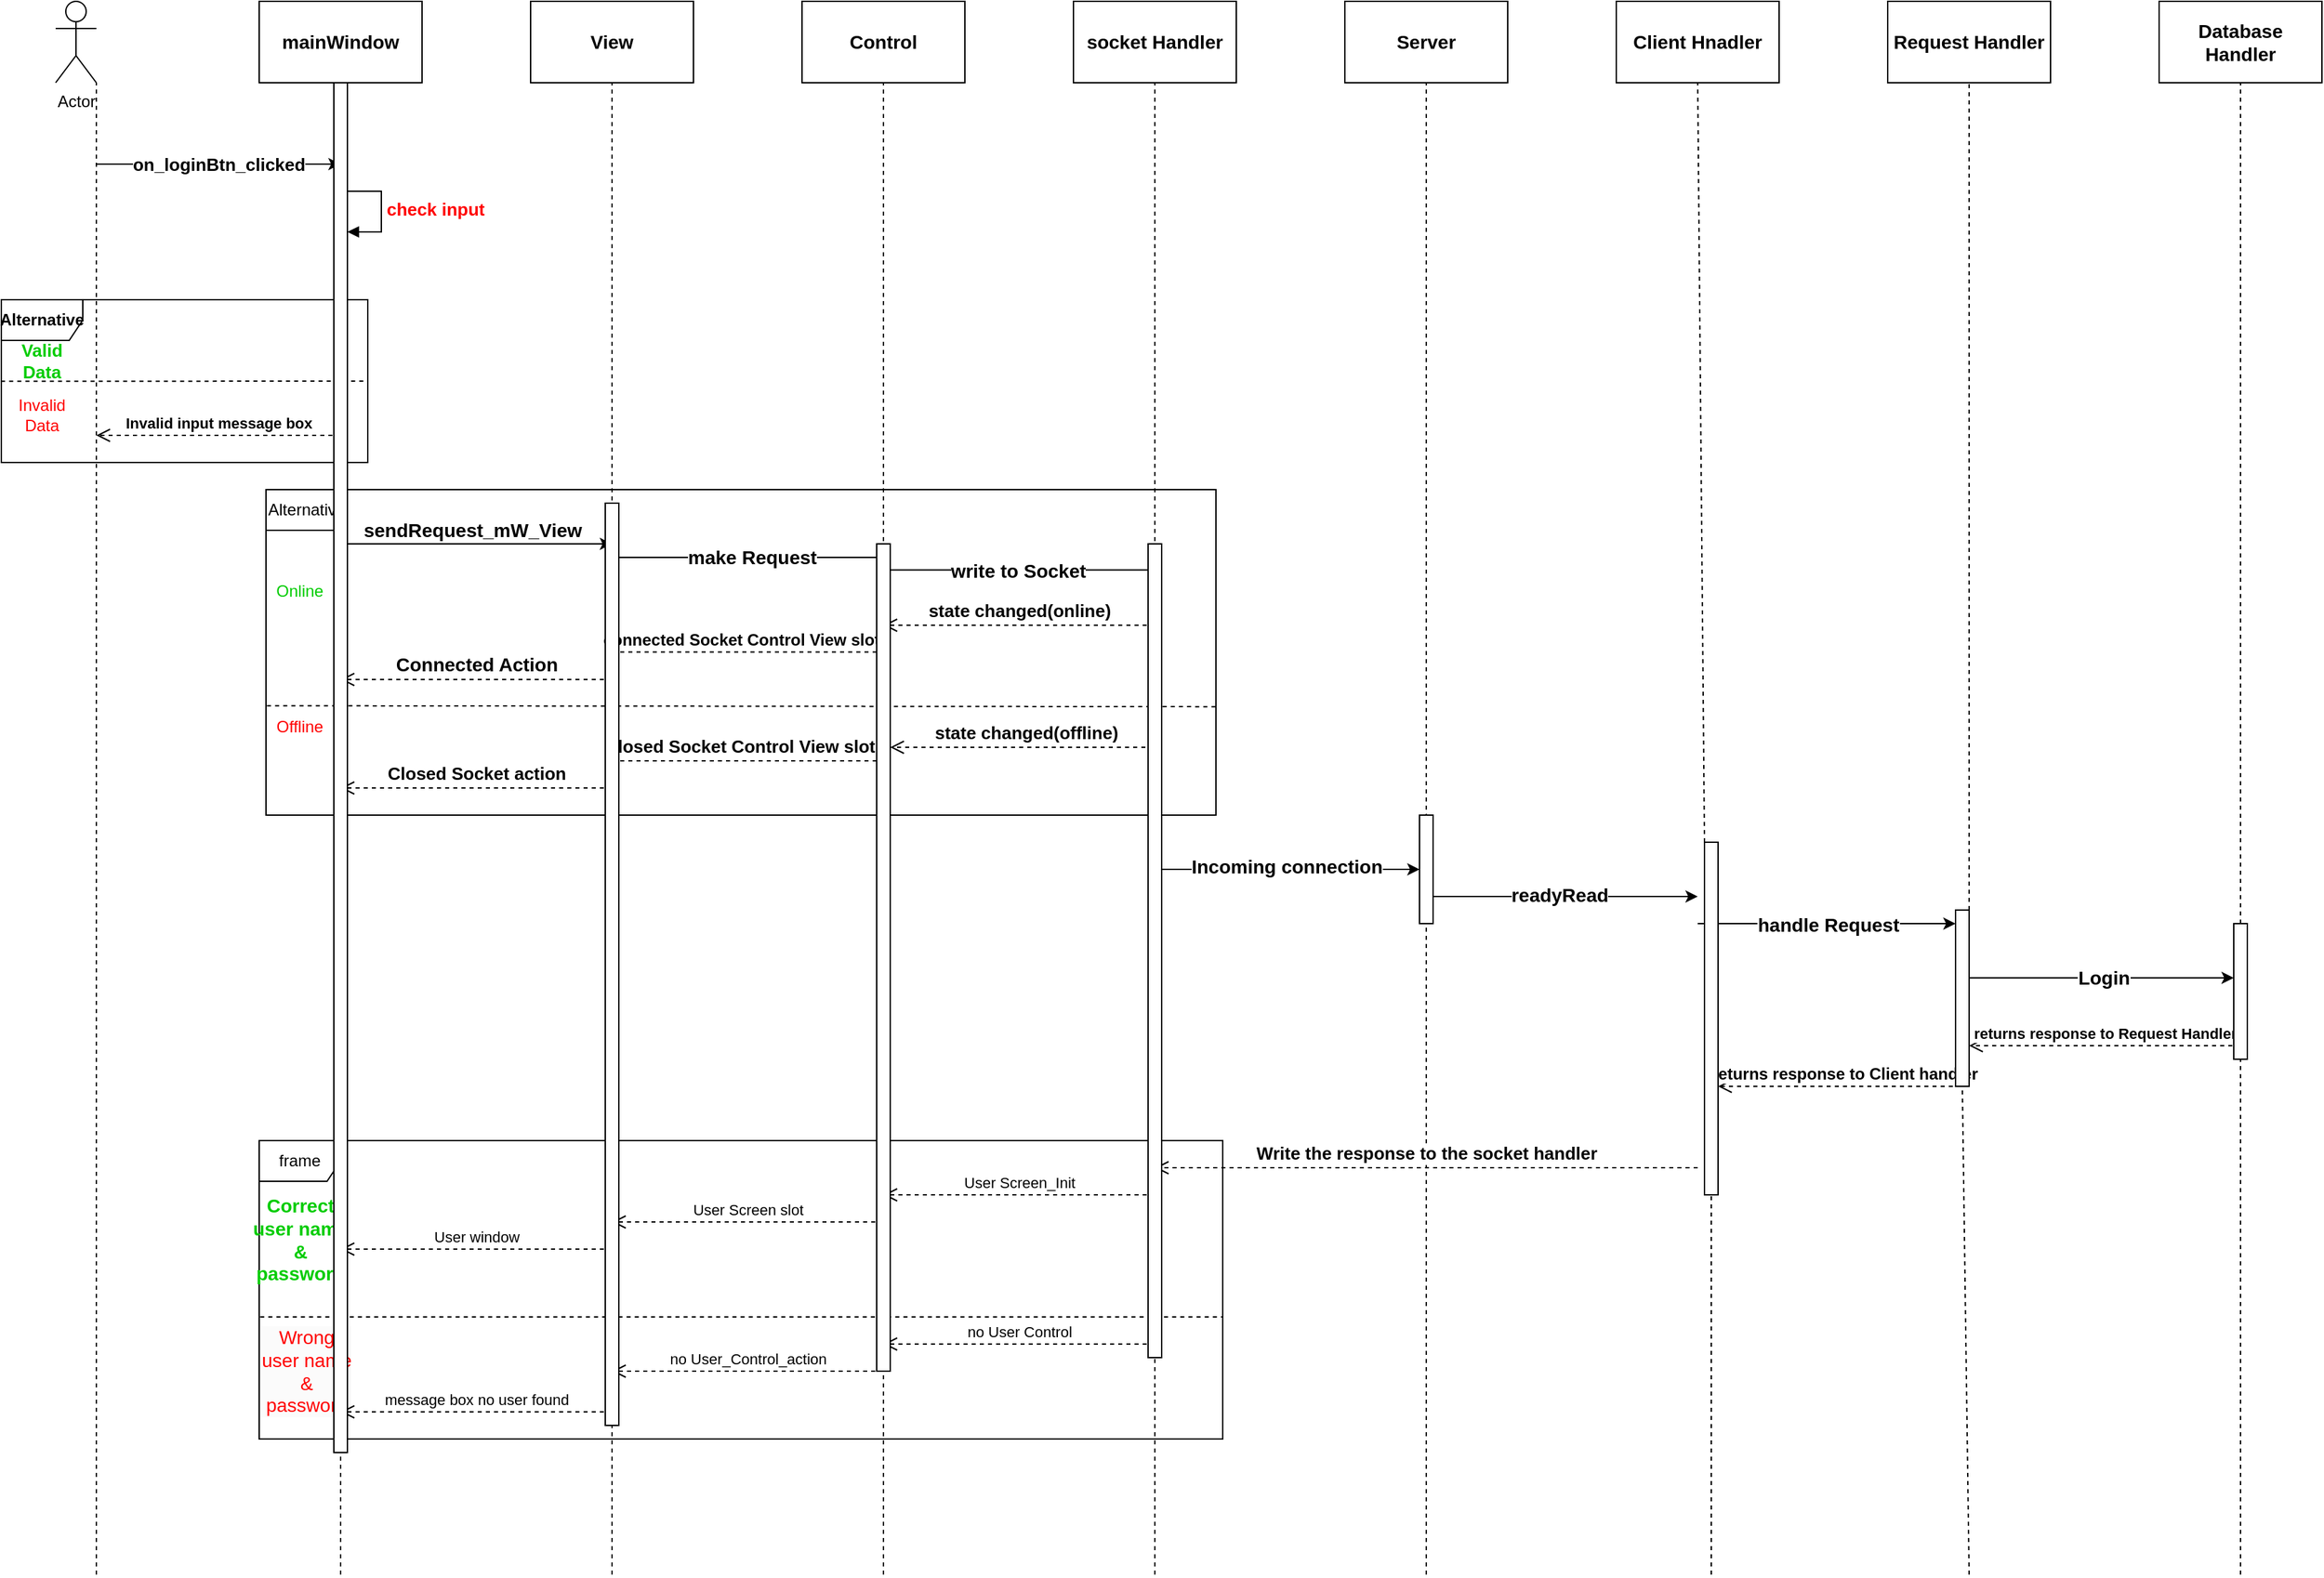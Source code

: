 <mxfile version="24.3.1" type="device">
  <diagram name="Page-1" id="2YBvvXClWsGukQMizWep">
    <mxGraphModel dx="1364" dy="799" grid="1" gridSize="10" guides="1" tooltips="1" connect="1" arrows="1" fold="1" page="1" pageScale="1" pageWidth="850" pageHeight="1100" math="0" shadow="0">
      <root>
        <mxCell id="0" />
        <mxCell id="1" parent="0" />
        <mxCell id="Qxd5GKGvkfQN9am01lqt-1" value="Actor" style="shape=umlActor;verticalLabelPosition=bottom;verticalAlign=top;html=1;outlineConnect=0;" parent="1" vertex="1">
          <mxGeometry x="90" y="40" width="30" height="60" as="geometry" />
        </mxCell>
        <mxCell id="Qxd5GKGvkfQN9am01lqt-2" value="&lt;b&gt;&lt;font style=&quot;font-size: 14px;&quot;&gt;mainWindow&lt;/font&gt;&lt;/b&gt;" style="rounded=0;whiteSpace=wrap;html=1;" parent="1" vertex="1">
          <mxGeometry x="240" y="40" width="120" height="60" as="geometry" />
        </mxCell>
        <mxCell id="Qxd5GKGvkfQN9am01lqt-3" value="&lt;b&gt;&lt;font style=&quot;font-size: 14px;&quot;&gt;View&lt;/font&gt;&lt;/b&gt;" style="rounded=0;whiteSpace=wrap;html=1;" parent="1" vertex="1">
          <mxGeometry x="440" y="40" width="120" height="60" as="geometry" />
        </mxCell>
        <mxCell id="Qxd5GKGvkfQN9am01lqt-4" value="&lt;font style=&quot;font-size: 14px;&quot;&gt;&lt;b&gt;Control&lt;/b&gt;&lt;/font&gt;" style="rounded=0;whiteSpace=wrap;html=1;" parent="1" vertex="1">
          <mxGeometry x="640" y="40" width="120" height="60" as="geometry" />
        </mxCell>
        <mxCell id="Qxd5GKGvkfQN9am01lqt-6" value="" style="endArrow=none;dashed=1;html=1;rounded=0;entryX=0.5;entryY=1;entryDx=0;entryDy=0;" parent="1" target="Qxd5GKGvkfQN9am01lqt-2" edge="1" source="TRFPOVRPUdY9dY21Y0_1-2">
          <mxGeometry width="50" height="50" relative="1" as="geometry">
            <mxPoint x="300" y="1200" as="sourcePoint" />
            <mxPoint x="300" y="120" as="targetPoint" />
          </mxGeometry>
        </mxCell>
        <mxCell id="Qxd5GKGvkfQN9am01lqt-7" value="&lt;font size=&quot;1&quot; style=&quot;&quot;&gt;&lt;b style=&quot;font-size: 14px;&quot;&gt;socket Handler&lt;/b&gt;&lt;/font&gt;" style="rounded=0;whiteSpace=wrap;html=1;" parent="1" vertex="1">
          <mxGeometry x="840" y="40" width="120" height="60" as="geometry" />
        </mxCell>
        <mxCell id="Qxd5GKGvkfQN9am01lqt-9" value="" style="endArrow=none;dashed=1;html=1;rounded=0;" parent="1" edge="1">
          <mxGeometry width="50" height="50" relative="1" as="geometry">
            <mxPoint x="120" y="1200" as="sourcePoint" />
            <mxPoint x="120" y="100" as="targetPoint" />
          </mxGeometry>
        </mxCell>
        <mxCell id="Qxd5GKGvkfQN9am01lqt-10" value="" style="endArrow=classic;html=1;rounded=0;" parent="1" edge="1">
          <mxGeometry width="50" height="50" relative="1" as="geometry">
            <mxPoint x="120" y="160" as="sourcePoint" />
            <mxPoint x="300" y="160" as="targetPoint" />
          </mxGeometry>
        </mxCell>
        <mxCell id="Qxd5GKGvkfQN9am01lqt-11" value="&lt;b style=&quot;font-size: 13px;&quot;&gt;on_loginBtn_clicked&lt;/b&gt;" style="edgeLabel;html=1;align=center;verticalAlign=middle;resizable=0;points=[];" parent="Qxd5GKGvkfQN9am01lqt-10" vertex="1" connectable="0">
          <mxGeometry x="0.078" y="-2" relative="1" as="geometry">
            <mxPoint x="-7" y="-2" as="offset" />
          </mxGeometry>
        </mxCell>
        <mxCell id="Qxd5GKGvkfQN9am01lqt-12" value="" style="endArrow=none;dashed=1;html=1;rounded=0;entryX=0.5;entryY=1;entryDx=0;entryDy=0;" parent="1" target="Qxd5GKGvkfQN9am01lqt-3" edge="1">
          <mxGeometry width="50" height="50" relative="1" as="geometry">
            <mxPoint x="500" y="1200" as="sourcePoint" />
            <mxPoint x="500" y="140" as="targetPoint" />
          </mxGeometry>
        </mxCell>
        <mxCell id="Qxd5GKGvkfQN9am01lqt-13" value="" style="endArrow=classic;html=1;rounded=0;" parent="1" edge="1">
          <mxGeometry width="50" height="50" relative="1" as="geometry">
            <mxPoint x="300" y="440" as="sourcePoint" />
            <mxPoint x="500" y="440" as="targetPoint" />
          </mxGeometry>
        </mxCell>
        <mxCell id="Qxd5GKGvkfQN9am01lqt-14" value="&lt;div style=&quot;&quot;&gt;&lt;b&gt;&lt;font style=&quot;font-size: 14px;&quot;&gt;sendRequest_mW_View&lt;/font&gt;&lt;/b&gt;&lt;br&gt;&lt;/div&gt;" style="edgeLabel;html=1;align=center;verticalAlign=middle;resizable=0;points=[];" parent="Qxd5GKGvkfQN9am01lqt-13" vertex="1" connectable="0">
          <mxGeometry x="-0.138" y="-4" relative="1" as="geometry">
            <mxPoint x="11" y="-14" as="offset" />
          </mxGeometry>
        </mxCell>
        <mxCell id="Qxd5GKGvkfQN9am01lqt-17" value="" style="endArrow=none;dashed=1;html=1;rounded=0;entryX=0.5;entryY=1;entryDx=0;entryDy=0;" parent="1" target="Qxd5GKGvkfQN9am01lqt-4" edge="1">
          <mxGeometry width="50" height="50" relative="1" as="geometry">
            <mxPoint x="700" y="1200" as="sourcePoint" />
            <mxPoint x="700" y="150" as="targetPoint" />
          </mxGeometry>
        </mxCell>
        <mxCell id="Qxd5GKGvkfQN9am01lqt-18" value="" style="endArrow=none;dashed=1;html=1;rounded=0;entryX=0.5;entryY=1;entryDx=0;entryDy=0;" parent="1" target="Qxd5GKGvkfQN9am01lqt-7" edge="1">
          <mxGeometry width="50" height="50" relative="1" as="geometry">
            <mxPoint x="900" y="1200" as="sourcePoint" />
            <mxPoint x="910" y="140" as="targetPoint" />
          </mxGeometry>
        </mxCell>
        <mxCell id="Qxd5GKGvkfQN9am01lqt-19" value="" style="endArrow=classic;html=1;rounded=0;" parent="1" edge="1">
          <mxGeometry width="50" height="50" relative="1" as="geometry">
            <mxPoint x="505" y="450" as="sourcePoint" />
            <mxPoint x="705" y="450" as="targetPoint" />
          </mxGeometry>
        </mxCell>
        <mxCell id="Qxd5GKGvkfQN9am01lqt-21" value="&lt;b&gt;&lt;font style=&quot;font-size: 14px;&quot;&gt;make Request&lt;/font&gt;&lt;/b&gt;" style="edgeLabel;html=1;align=center;verticalAlign=middle;resizable=0;points=[];" parent="Qxd5GKGvkfQN9am01lqt-19" vertex="1" connectable="0">
          <mxGeometry x="-0.025" relative="1" as="geometry">
            <mxPoint as="offset" />
          </mxGeometry>
        </mxCell>
        <mxCell id="Qxd5GKGvkfQN9am01lqt-22" value="" style="endArrow=classic;html=1;rounded=0;" parent="1" edge="1">
          <mxGeometry width="50" height="50" relative="1" as="geometry">
            <mxPoint x="705" y="459.31" as="sourcePoint" />
            <mxPoint x="905" y="459.31" as="targetPoint" />
          </mxGeometry>
        </mxCell>
        <mxCell id="Qxd5GKGvkfQN9am01lqt-23" value="&lt;b&gt;&lt;font style=&quot;font-size: 14px;&quot;&gt;write to Socket&lt;/font&gt;&lt;/b&gt;" style="edgeLabel;html=1;align=center;verticalAlign=middle;resizable=0;points=[];" parent="Qxd5GKGvkfQN9am01lqt-22" vertex="1" connectable="0">
          <mxGeometry x="-0.062" y="4" relative="1" as="geometry">
            <mxPoint y="4" as="offset" />
          </mxGeometry>
        </mxCell>
        <mxCell id="Qxd5GKGvkfQN9am01lqt-25" value="&lt;font style=&quot;font-size: 14px;&quot;&gt;&lt;b&gt;Server&lt;/b&gt;&lt;/font&gt;" style="rounded=0;whiteSpace=wrap;html=1;" parent="1" vertex="1">
          <mxGeometry x="1040" y="40" width="120" height="60" as="geometry" />
        </mxCell>
        <mxCell id="Qxd5GKGvkfQN9am01lqt-26" value="&lt;b&gt;&lt;font style=&quot;font-size: 14px;&quot;&gt;Client Hnadler&lt;/font&gt;&lt;/b&gt;" style="rounded=0;whiteSpace=wrap;html=1;" parent="1" vertex="1">
          <mxGeometry x="1240" y="40" width="120" height="60" as="geometry" />
        </mxCell>
        <mxCell id="Qxd5GKGvkfQN9am01lqt-27" value="" style="endArrow=none;dashed=1;html=1;rounded=0;entryX=0.5;entryY=1;entryDx=0;entryDy=0;" parent="1" target="Qxd5GKGvkfQN9am01lqt-25" edge="1">
          <mxGeometry width="50" height="50" relative="1" as="geometry">
            <mxPoint x="1100" y="1200" as="sourcePoint" />
            <mxPoint x="1100" y="120" as="targetPoint" />
          </mxGeometry>
        </mxCell>
        <mxCell id="Qxd5GKGvkfQN9am01lqt-28" value="" style="endArrow=classic;html=1;rounded=0;" parent="1" edge="1" target="TRFPOVRPUdY9dY21Y0_1-7">
          <mxGeometry width="50" height="50" relative="1" as="geometry">
            <mxPoint x="900" y="680" as="sourcePoint" />
            <mxPoint x="1100" y="680" as="targetPoint" />
          </mxGeometry>
        </mxCell>
        <mxCell id="Qxd5GKGvkfQN9am01lqt-29" value="&lt;font style=&quot;font-size: 14px;&quot;&gt;&lt;b&gt;Incoming connection&lt;/b&gt;&lt;/font&gt;" style="edgeLabel;html=1;align=center;verticalAlign=middle;resizable=0;points=[];" parent="Qxd5GKGvkfQN9am01lqt-28" vertex="1" connectable="0">
          <mxGeometry x="-0.01" y="2" relative="1" as="geometry">
            <mxPoint as="offset" />
          </mxGeometry>
        </mxCell>
        <mxCell id="Qxd5GKGvkfQN9am01lqt-32" value="" style="endArrow=none;dashed=1;html=1;rounded=0;entryX=0.5;entryY=1;entryDx=0;entryDy=0;" parent="1" target="Qxd5GKGvkfQN9am01lqt-26" edge="1" source="TRFPOVRPUdY9dY21Y0_1-9">
          <mxGeometry width="50" height="50" relative="1" as="geometry">
            <mxPoint x="1300" y="1200" as="sourcePoint" />
            <mxPoint x="1310" y="120" as="targetPoint" />
          </mxGeometry>
        </mxCell>
        <mxCell id="Qxd5GKGvkfQN9am01lqt-33" value="" style="endArrow=classic;html=1;rounded=0;" parent="1" edge="1">
          <mxGeometry width="50" height="50" relative="1" as="geometry">
            <mxPoint x="1100" y="700" as="sourcePoint" />
            <mxPoint x="1300" y="700" as="targetPoint" />
          </mxGeometry>
        </mxCell>
        <mxCell id="Qxd5GKGvkfQN9am01lqt-36" value="&lt;b&gt;&lt;font style=&quot;font-size: 14px;&quot;&gt;readyRead&lt;/font&gt;&lt;/b&gt;" style="edgeLabel;html=1;align=center;verticalAlign=middle;resizable=0;points=[];" parent="Qxd5GKGvkfQN9am01lqt-33" vertex="1" connectable="0">
          <mxGeometry x="-0.02" y="1" relative="1" as="geometry">
            <mxPoint as="offset" />
          </mxGeometry>
        </mxCell>
        <mxCell id="Qxd5GKGvkfQN9am01lqt-37" value="&lt;b&gt;&lt;font style=&quot;font-size: 14px;&quot;&gt;Request Handler&lt;/font&gt;&lt;/b&gt;" style="rounded=0;whiteSpace=wrap;html=1;" parent="1" vertex="1">
          <mxGeometry x="1440" y="40" width="120" height="60" as="geometry" />
        </mxCell>
        <mxCell id="Qxd5GKGvkfQN9am01lqt-38" value="" style="endArrow=none;dashed=1;html=1;rounded=0;entryX=0.5;entryY=1;entryDx=0;entryDy=0;" parent="1" target="Qxd5GKGvkfQN9am01lqt-37" edge="1" source="TRFPOVRPUdY9dY21Y0_1-11">
          <mxGeometry width="50" height="50" relative="1" as="geometry">
            <mxPoint x="1500" y="1200" as="sourcePoint" />
            <mxPoint x="1510" y="120" as="targetPoint" />
          </mxGeometry>
        </mxCell>
        <mxCell id="Qxd5GKGvkfQN9am01lqt-39" value="" style="endArrow=classic;html=1;rounded=0;" parent="1" edge="1" target="TRFPOVRPUdY9dY21Y0_1-11">
          <mxGeometry width="50" height="50" relative="1" as="geometry">
            <mxPoint x="1300" y="720" as="sourcePoint" />
            <mxPoint x="1500" y="720" as="targetPoint" />
          </mxGeometry>
        </mxCell>
        <mxCell id="Qxd5GKGvkfQN9am01lqt-40" value="&lt;b&gt;&lt;font style=&quot;font-size: 14px;&quot;&gt;handle Request&lt;/font&gt;&lt;/b&gt;" style="edgeLabel;html=1;align=center;verticalAlign=middle;resizable=0;points=[];" parent="Qxd5GKGvkfQN9am01lqt-39" vertex="1" connectable="0">
          <mxGeometry x="0.01" y="-1" relative="1" as="geometry">
            <mxPoint as="offset" />
          </mxGeometry>
        </mxCell>
        <mxCell id="Qxd5GKGvkfQN9am01lqt-41" value="&lt;b&gt;&lt;font style=&quot;font-size: 14px;&quot;&gt;Database Handler&lt;/font&gt;&lt;/b&gt;" style="rounded=0;whiteSpace=wrap;html=1;" parent="1" vertex="1">
          <mxGeometry x="1640" y="40" width="120" height="60" as="geometry" />
        </mxCell>
        <mxCell id="Qxd5GKGvkfQN9am01lqt-43" value="" style="endArrow=none;dashed=1;html=1;rounded=0;entryX=0.5;entryY=1;entryDx=0;entryDy=0;" parent="1" target="Qxd5GKGvkfQN9am01lqt-41" edge="1">
          <mxGeometry width="50" height="50" relative="1" as="geometry">
            <mxPoint x="1700" y="1200" as="sourcePoint" />
            <mxPoint x="1690" y="150" as="targetPoint" />
          </mxGeometry>
        </mxCell>
        <mxCell id="Qxd5GKGvkfQN9am01lqt-44" value="" style="endArrow=classic;html=1;rounded=0;" parent="1" edge="1" target="TRFPOVRPUdY9dY21Y0_1-15">
          <mxGeometry width="50" height="50" relative="1" as="geometry">
            <mxPoint x="1500" y="760" as="sourcePoint" />
            <mxPoint x="1700" y="760" as="targetPoint" />
          </mxGeometry>
        </mxCell>
        <mxCell id="Qxd5GKGvkfQN9am01lqt-46" value="&lt;b&gt;&lt;font style=&quot;font-size: 14px;&quot;&gt;Login&lt;/font&gt;&lt;/b&gt;" style="edgeLabel;html=1;align=center;verticalAlign=middle;resizable=0;points=[];" parent="Qxd5GKGvkfQN9am01lqt-44" vertex="1" connectable="0">
          <mxGeometry x="0.01" relative="1" as="geometry">
            <mxPoint as="offset" />
          </mxGeometry>
        </mxCell>
        <mxCell id="Qxd5GKGvkfQN9am01lqt-55" value="&lt;b&gt;&lt;font style=&quot;font-size: 12px;&quot;&gt;Alternative&lt;/font&gt;&lt;/b&gt;" style="shape=umlFrame;whiteSpace=wrap;html=1;pointerEvents=0;" parent="1" vertex="1">
          <mxGeometry x="50" y="260" width="270" height="120" as="geometry" />
        </mxCell>
        <mxCell id="Qxd5GKGvkfQN9am01lqt-56" value="" style="endArrow=none;dashed=1;html=1;rounded=0;entryX=1.001;entryY=0.449;entryDx=0;entryDy=0;entryPerimeter=0;exitX=0;exitY=0.45;exitDx=0;exitDy=0;exitPerimeter=0;" parent="1" edge="1">
          <mxGeometry width="50" height="50" relative="1" as="geometry">
            <mxPoint x="49.73" y="320.15" as="sourcePoint" />
            <mxPoint x="320" y="320" as="targetPoint" />
          </mxGeometry>
        </mxCell>
        <mxCell id="Qxd5GKGvkfQN9am01lqt-57" value="&lt;font color=&quot;#00cc00&quot;&gt;&lt;span style=&quot;font-size: 13px;&quot;&gt;&lt;b&gt;Valid&lt;/b&gt;&lt;/span&gt;&lt;/font&gt;&lt;div&gt;&lt;font color=&quot;#00cc00&quot;&gt;&lt;span style=&quot;font-size: 13px;&quot;&gt;&lt;b&gt;Data&lt;/b&gt;&lt;/span&gt;&lt;/font&gt;&lt;/div&gt;" style="text;html=1;align=center;verticalAlign=middle;whiteSpace=wrap;rounded=0;" parent="1" vertex="1">
          <mxGeometry x="50" y="290" width="60" height="30" as="geometry" />
        </mxCell>
        <mxCell id="Qxd5GKGvkfQN9am01lqt-58" value="&lt;font color=&quot;#ff0000&quot;&gt;Invalid&lt;/font&gt;&lt;div&gt;&lt;font color=&quot;#ff0000&quot;&gt;Data&lt;/font&gt;&lt;/div&gt;" style="text;html=1;align=center;verticalAlign=middle;whiteSpace=wrap;rounded=0;" parent="1" vertex="1">
          <mxGeometry x="50" y="330" width="60" height="30" as="geometry" />
        </mxCell>
        <mxCell id="Qxd5GKGvkfQN9am01lqt-59" value="" style="html=1;points=[[0,0,0,0,5],[0,1,0,0,-5],[1,0,0,0,5],[1,1,0,0,-5]];perimeter=orthogonalPerimeter;outlineConnect=0;targetShapes=umlLifeline;portConstraint=eastwest;newEdgeStyle={&quot;curved&quot;:0,&quot;rounded&quot;:0};" parent="1" vertex="1">
          <mxGeometry x="295" y="210" width="10" height="40" as="geometry" />
        </mxCell>
        <mxCell id="Qxd5GKGvkfQN9am01lqt-60" value="&lt;b&gt;&lt;font color=&quot;#ff0000&quot; style=&quot;font-size: 13px;&quot;&gt;check input&lt;/font&gt;&lt;/b&gt;" style="html=1;align=left;spacingLeft=2;endArrow=block;rounded=0;edgeStyle=orthogonalEdgeStyle;curved=0;rounded=0;" parent="1" target="Qxd5GKGvkfQN9am01lqt-59" edge="1">
          <mxGeometry relative="1" as="geometry">
            <mxPoint x="300" y="180" as="sourcePoint" />
            <Array as="points">
              <mxPoint x="330" y="210" />
            </Array>
          </mxGeometry>
        </mxCell>
        <mxCell id="Qxd5GKGvkfQN9am01lqt-61" value="Alternative" style="shape=umlFrame;whiteSpace=wrap;html=1;pointerEvents=0;" parent="1" vertex="1">
          <mxGeometry x="245" y="400" width="700" height="240" as="geometry" />
        </mxCell>
        <mxCell id="Qxd5GKGvkfQN9am01lqt-62" value="" style="endArrow=none;dashed=1;html=1;rounded=0;entryX=1;entryY=0.667;entryDx=0;entryDy=0;entryPerimeter=0;exitX=0.001;exitY=0.664;exitDx=0;exitDy=0;exitPerimeter=0;" parent="1" source="Qxd5GKGvkfQN9am01lqt-61" target="Qxd5GKGvkfQN9am01lqt-61" edge="1">
          <mxGeometry width="50" height="50" relative="1" as="geometry">
            <mxPoint x="550" y="740" as="sourcePoint" />
            <mxPoint x="600" y="690" as="targetPoint" />
            <Array as="points" />
          </mxGeometry>
        </mxCell>
        <mxCell id="Qxd5GKGvkfQN9am01lqt-63" value="&lt;font color=&quot;#00cc00&quot;&gt;Online&lt;/font&gt;" style="text;html=1;align=center;verticalAlign=middle;whiteSpace=wrap;rounded=0;" parent="1" vertex="1">
          <mxGeometry x="240" y="460" width="60" height="30" as="geometry" />
        </mxCell>
        <mxCell id="Qxd5GKGvkfQN9am01lqt-64" value="&lt;font color=&quot;#ff0000&quot;&gt;Offline&lt;/font&gt;" style="text;html=1;align=center;verticalAlign=middle;whiteSpace=wrap;rounded=0;" parent="1" vertex="1">
          <mxGeometry x="240" y="560" width="60" height="30" as="geometry" />
        </mxCell>
        <mxCell id="Qxd5GKGvkfQN9am01lqt-65" value="&lt;b&gt;&lt;font style=&quot;font-size: 13px;&quot;&gt;state changed(offline)&lt;/font&gt;&lt;/b&gt;" style="html=1;verticalAlign=bottom;endArrow=open;dashed=1;endSize=8;curved=0;rounded=0;" parent="1" edge="1">
          <mxGeometry relative="1" as="geometry">
            <mxPoint x="905" y="590" as="sourcePoint" />
            <mxPoint x="705" y="590" as="targetPoint" />
          </mxGeometry>
        </mxCell>
        <mxCell id="Qxd5GKGvkfQN9am01lqt-68" value="&lt;b style=&quot;font-size: 13px;&quot;&gt;closed Socket Control View slot&lt;/b&gt;" style="html=1;verticalAlign=bottom;endArrow=open;dashed=1;endSize=8;curved=0;rounded=0;" parent="1" edge="1">
          <mxGeometry relative="1" as="geometry">
            <mxPoint x="695" y="600" as="sourcePoint" />
            <mxPoint x="495" y="600" as="targetPoint" />
          </mxGeometry>
        </mxCell>
        <mxCell id="Qxd5GKGvkfQN9am01lqt-69" value="&lt;b&gt;&lt;font style=&quot;font-size: 13px;&quot;&gt;Closed Socket action&lt;/font&gt;&lt;/b&gt;" style="html=1;verticalAlign=bottom;endArrow=open;dashed=1;endSize=8;curved=0;rounded=0;" parent="1" edge="1">
          <mxGeometry relative="1" as="geometry">
            <mxPoint x="500" y="620" as="sourcePoint" />
            <mxPoint x="300" y="620" as="targetPoint" />
          </mxGeometry>
        </mxCell>
        <mxCell id="Qxd5GKGvkfQN9am01lqt-72" value="&lt;b&gt;&lt;font style=&quot;font-size: 13px;&quot;&gt;state changed(online)&lt;/font&gt;&lt;/b&gt;" style="html=1;verticalAlign=bottom;endArrow=open;dashed=1;endSize=8;curved=0;rounded=0;" parent="1" edge="1">
          <mxGeometry relative="1" as="geometry">
            <mxPoint x="900" y="500" as="sourcePoint" />
            <mxPoint x="700" y="500" as="targetPoint" />
          </mxGeometry>
        </mxCell>
        <mxCell id="Qxd5GKGvkfQN9am01lqt-73" value="&lt;b&gt;&lt;font style=&quot;font-size: 12px;&quot;&gt;connected Socket Control View slot&lt;/font&gt;&lt;/b&gt;" style="html=1;verticalAlign=bottom;endArrow=open;dashed=1;endSize=8;curved=0;rounded=0;" parent="1" edge="1">
          <mxGeometry relative="1" as="geometry">
            <mxPoint x="695" y="519.8" as="sourcePoint" />
            <mxPoint x="495" y="519.8" as="targetPoint" />
          </mxGeometry>
        </mxCell>
        <mxCell id="Qxd5GKGvkfQN9am01lqt-74" value="&lt;b&gt;&lt;font style=&quot;font-size: 14px;&quot;&gt;Connected Action&lt;/font&gt;&lt;/b&gt;" style="html=1;verticalAlign=bottom;endArrow=open;dashed=1;endSize=8;curved=0;rounded=0;" parent="1" edge="1">
          <mxGeometry relative="1" as="geometry">
            <mxPoint x="500" y="540" as="sourcePoint" />
            <mxPoint x="300" y="540" as="targetPoint" />
          </mxGeometry>
        </mxCell>
        <mxCell id="Qxd5GKGvkfQN9am01lqt-77" value="&lt;b&gt;Invalid input message box&lt;/b&gt;" style="html=1;verticalAlign=bottom;endArrow=open;dashed=1;endSize=8;curved=0;rounded=0;" parent="1" edge="1">
          <mxGeometry relative="1" as="geometry">
            <mxPoint x="300" y="360" as="sourcePoint" />
            <mxPoint x="120" y="360" as="targetPoint" />
          </mxGeometry>
        </mxCell>
        <mxCell id="Qxd5GKGvkfQN9am01lqt-80" value="frame" style="shape=umlFrame;whiteSpace=wrap;html=1;pointerEvents=0;" parent="1" vertex="1">
          <mxGeometry x="240" y="880" width="710" height="220" as="geometry" />
        </mxCell>
        <mxCell id="Qxd5GKGvkfQN9am01lqt-81" value="" style="endArrow=none;dashed=1;html=1;rounded=0;entryX=1;entryY=0.547;entryDx=0;entryDy=0;entryPerimeter=0;exitX=0.001;exitY=0.547;exitDx=0;exitDy=0;exitPerimeter=0;" parent="1" edge="1">
          <mxGeometry width="50" height="50" relative="1" as="geometry">
            <mxPoint x="240.71" y="1010.0" as="sourcePoint" />
            <mxPoint x="950" y="1010.0" as="targetPoint" />
          </mxGeometry>
        </mxCell>
        <mxCell id="Qxd5GKGvkfQN9am01lqt-82" value="&lt;font style=&quot;font-size: 14px;&quot; color=&quot;#00cc00&quot;&gt;Correct&lt;/font&gt;&lt;div style=&quot;font-size: 14px;&quot;&gt;&lt;font style=&quot;font-size: 14px;&quot; color=&quot;#00cc00&quot;&gt;user name&lt;/font&gt;&lt;/div&gt;&lt;div style=&quot;font-size: 14px;&quot;&gt;&lt;font style=&quot;font-size: 14px;&quot; color=&quot;#00cc00&quot;&gt;&amp;amp;&lt;/font&gt;&lt;/div&gt;&lt;div style=&quot;font-size: 14px;&quot;&gt;&lt;font style=&quot;font-size: 14px;&quot; color=&quot;#00cc00&quot;&gt;password&lt;/font&gt;&lt;/div&gt;" style="text;align=center;fontStyle=1;verticalAlign=middle;spacingLeft=3;spacingRight=3;strokeColor=none;rotatable=0;points=[[0,0.5],[1,0.5]];portConstraint=eastwest;html=1;" parent="1" vertex="1">
          <mxGeometry x="230" y="940" width="80" height="26" as="geometry" />
        </mxCell>
        <mxCell id="Qxd5GKGvkfQN9am01lqt-83" value="&lt;div style=&quot;forced-color-adjust: none; font-family: Helvetica; font-style: normal; font-variant-ligatures: normal; font-variant-caps: normal; letter-spacing: normal; orphans: 2; text-align: center; text-indent: 0px; text-transform: none; widows: 2; word-spacing: 0px; -webkit-text-stroke-width: 0px; white-space: nowrap; background-color: rgb(251, 251, 251); text-decoration-thickness: initial; text-decoration-style: initial; text-decoration-color: initial; font-size: 14px;&quot;&gt;&lt;font style=&quot;font-size: 14px;&quot; color=&quot;#ff0000&quot;&gt;Wrong&lt;/font&gt;&lt;/div&gt;&lt;div style=&quot;forced-color-adjust: none; font-family: Helvetica; font-style: normal; font-variant-ligatures: normal; font-variant-caps: normal; letter-spacing: normal; orphans: 2; text-align: center; text-indent: 0px; text-transform: none; widows: 2; word-spacing: 0px; -webkit-text-stroke-width: 0px; white-space: nowrap; background-color: rgb(251, 251, 251); text-decoration-thickness: initial; text-decoration-style: initial; text-decoration-color: initial; font-size: 14px;&quot;&gt;&lt;font style=&quot;font-size: 14px;&quot; color=&quot;#ff0000&quot;&gt;user name&lt;/font&gt;&lt;/div&gt;&lt;div style=&quot;forced-color-adjust: none; font-family: Helvetica; font-style: normal; font-variant-ligatures: normal; font-variant-caps: normal; letter-spacing: normal; orphans: 2; text-align: center; text-indent: 0px; text-transform: none; widows: 2; word-spacing: 0px; -webkit-text-stroke-width: 0px; white-space: nowrap; background-color: rgb(251, 251, 251); text-decoration-thickness: initial; text-decoration-style: initial; text-decoration-color: initial; font-size: 14px;&quot;&gt;&lt;font style=&quot;font-size: 14px;&quot; color=&quot;#ff0000&quot;&gt;&amp;amp;&lt;/font&gt;&lt;/div&gt;&lt;div style=&quot;forced-color-adjust: none; font-family: Helvetica; font-style: normal; font-variant-ligatures: normal; font-variant-caps: normal; letter-spacing: normal; orphans: 2; text-align: center; text-indent: 0px; text-transform: none; widows: 2; word-spacing: 0px; -webkit-text-stroke-width: 0px; white-space: nowrap; background-color: rgb(251, 251, 251); text-decoration-thickness: initial; text-decoration-style: initial; text-decoration-color: initial; font-size: 14px;&quot;&gt;&lt;font style=&quot;font-size: 14px;&quot; color=&quot;#ff0000&quot;&gt;password&lt;/font&gt;&lt;/div&gt;" style="text;whiteSpace=wrap;html=1;" parent="1" vertex="1">
          <mxGeometry x="240" y="1010" width="90" height="80" as="geometry" />
        </mxCell>
        <mxCell id="Qxd5GKGvkfQN9am01lqt-85" value="&lt;b&gt;&lt;font style=&quot;font-size: 11px;&quot;&gt;returns response to Request Handler&lt;/font&gt;&lt;/b&gt;" style="html=1;verticalAlign=bottom;endArrow=open;dashed=1;endSize=8;curved=0;rounded=0;" parent="1" edge="1">
          <mxGeometry relative="1" as="geometry">
            <mxPoint x="1700" y="810" as="sourcePoint" />
            <mxPoint x="1500" y="810" as="targetPoint" />
          </mxGeometry>
        </mxCell>
        <mxCell id="Qxd5GKGvkfQN9am01lqt-86" value="&lt;b&gt;&lt;font style=&quot;font-size: 12px;&quot;&gt;returns response to Client handler&lt;/font&gt;&lt;/b&gt;" style="html=1;verticalAlign=bottom;endArrow=open;dashed=1;endSize=8;curved=0;rounded=0;" parent="1" edge="1" target="TRFPOVRPUdY9dY21Y0_1-9">
          <mxGeometry relative="1" as="geometry">
            <mxPoint x="1500" y="840" as="sourcePoint" />
            <mxPoint x="1300" y="840" as="targetPoint" />
          </mxGeometry>
        </mxCell>
        <mxCell id="Qxd5GKGvkfQN9am01lqt-88" value="&lt;b&gt;&lt;font style=&quot;font-size: 13px;&quot;&gt;Write the response to the socket handler&lt;/font&gt;&lt;/b&gt;" style="html=1;verticalAlign=bottom;endArrow=open;dashed=1;endSize=8;curved=0;rounded=0;" parent="1" edge="1">
          <mxGeometry relative="1" as="geometry">
            <mxPoint x="1300" y="900" as="sourcePoint" />
            <mxPoint x="900" y="900" as="targetPoint" />
          </mxGeometry>
        </mxCell>
        <mxCell id="Qxd5GKGvkfQN9am01lqt-89" value="User Screen_Init" style="html=1;verticalAlign=bottom;endArrow=open;dashed=1;endSize=8;curved=0;rounded=0;" parent="1" edge="1">
          <mxGeometry relative="1" as="geometry">
            <mxPoint x="900" y="920" as="sourcePoint" />
            <mxPoint x="700" y="920" as="targetPoint" />
          </mxGeometry>
        </mxCell>
        <mxCell id="Qxd5GKGvkfQN9am01lqt-90" value="User Screen slot" style="html=1;verticalAlign=bottom;endArrow=open;dashed=1;endSize=8;curved=0;rounded=0;" parent="1" edge="1">
          <mxGeometry relative="1" as="geometry">
            <mxPoint x="700" y="940" as="sourcePoint" />
            <mxPoint x="500" y="940" as="targetPoint" />
          </mxGeometry>
        </mxCell>
        <mxCell id="Qxd5GKGvkfQN9am01lqt-91" value="User window" style="html=1;verticalAlign=bottom;endArrow=open;dashed=1;endSize=8;curved=0;rounded=0;" parent="1" edge="1">
          <mxGeometry relative="1" as="geometry">
            <mxPoint x="500" y="960" as="sourcePoint" />
            <mxPoint x="300" y="960" as="targetPoint" />
          </mxGeometry>
        </mxCell>
        <mxCell id="Qxd5GKGvkfQN9am01lqt-92" value="no User Control" style="html=1;verticalAlign=bottom;endArrow=open;dashed=1;endSize=8;curved=0;rounded=0;" parent="1" edge="1">
          <mxGeometry relative="1" as="geometry">
            <mxPoint x="900" y="1030" as="sourcePoint" />
            <mxPoint x="700" y="1030" as="targetPoint" />
          </mxGeometry>
        </mxCell>
        <mxCell id="Qxd5GKGvkfQN9am01lqt-93" value="no User_Control_action" style="html=1;verticalAlign=bottom;endArrow=open;dashed=1;endSize=8;curved=0;rounded=0;" parent="1" edge="1">
          <mxGeometry relative="1" as="geometry">
            <mxPoint x="700" y="1050" as="sourcePoint" />
            <mxPoint x="500" y="1050" as="targetPoint" />
          </mxGeometry>
        </mxCell>
        <mxCell id="Qxd5GKGvkfQN9am01lqt-94" value="message box no user found" style="html=1;verticalAlign=bottom;endArrow=open;dashed=1;endSize=8;curved=0;rounded=0;entryX=0.667;entryY=0.875;entryDx=0;entryDy=0;entryPerimeter=0;" parent="1" target="Qxd5GKGvkfQN9am01lqt-83" edge="1">
          <mxGeometry relative="1" as="geometry">
            <mxPoint x="500" y="1080" as="sourcePoint" />
            <mxPoint x="420" y="1080" as="targetPoint" />
          </mxGeometry>
        </mxCell>
        <mxCell id="TRFPOVRPUdY9dY21Y0_1-1" value="" style="endArrow=none;dashed=1;html=1;rounded=0;entryX=0.5;entryY=1;entryDx=0;entryDy=0;" edge="1" parent="1" target="TRFPOVRPUdY9dY21Y0_1-2">
          <mxGeometry width="50" height="50" relative="1" as="geometry">
            <mxPoint x="300" y="1200" as="sourcePoint" />
            <mxPoint x="300" y="100" as="targetPoint" />
          </mxGeometry>
        </mxCell>
        <mxCell id="TRFPOVRPUdY9dY21Y0_1-2" value="" style="html=1;points=[[0,0,0,0,5],[0,1,0,0,-5],[1,0,0,0,5],[1,1,0,0,-5]];perimeter=orthogonalPerimeter;outlineConnect=0;targetShapes=umlLifeline;portConstraint=eastwest;newEdgeStyle={&quot;curved&quot;:0,&quot;rounded&quot;:0};" vertex="1" parent="1">
          <mxGeometry x="295" y="100" width="10" height="1010" as="geometry" />
        </mxCell>
        <mxCell id="TRFPOVRPUdY9dY21Y0_1-3" value="" style="html=1;points=[[0,0,0,0,5],[0,1,0,0,-5],[1,0,0,0,5],[1,1,0,0,-5]];perimeter=orthogonalPerimeter;outlineConnect=0;targetShapes=umlLifeline;portConstraint=eastwest;newEdgeStyle={&quot;curved&quot;:0,&quot;rounded&quot;:0};" vertex="1" parent="1">
          <mxGeometry x="495" y="410" width="10" height="680" as="geometry" />
        </mxCell>
        <mxCell id="TRFPOVRPUdY9dY21Y0_1-4" value="" style="html=1;points=[[0,0,0,0,5],[0,1,0,0,-5],[1,0,0,0,5],[1,1,0,0,-5]];perimeter=orthogonalPerimeter;outlineConnect=0;targetShapes=umlLifeline;portConstraint=eastwest;newEdgeStyle={&quot;curved&quot;:0,&quot;rounded&quot;:0};" vertex="1" parent="1">
          <mxGeometry x="695" y="440" width="10" height="610" as="geometry" />
        </mxCell>
        <mxCell id="TRFPOVRPUdY9dY21Y0_1-6" value="" style="html=1;points=[[0,0,0,0,5],[0,1,0,0,-5],[1,0,0,0,5],[1,1,0,0,-5]];perimeter=orthogonalPerimeter;outlineConnect=0;targetShapes=umlLifeline;portConstraint=eastwest;newEdgeStyle={&quot;curved&quot;:0,&quot;rounded&quot;:0};" vertex="1" parent="1">
          <mxGeometry x="895" y="440" width="10" height="600" as="geometry" />
        </mxCell>
        <mxCell id="TRFPOVRPUdY9dY21Y0_1-7" value="" style="html=1;points=[[0,0,0,0,5],[0,1,0,0,-5],[1,0,0,0,5],[1,1,0,0,-5]];perimeter=orthogonalPerimeter;outlineConnect=0;targetShapes=umlLifeline;portConstraint=eastwest;newEdgeStyle={&quot;curved&quot;:0,&quot;rounded&quot;:0};" vertex="1" parent="1">
          <mxGeometry x="1095" y="640" width="10" height="80" as="geometry" />
        </mxCell>
        <mxCell id="TRFPOVRPUdY9dY21Y0_1-8" value="" style="endArrow=none;dashed=1;html=1;rounded=0;entryX=0.5;entryY=1;entryDx=0;entryDy=0;" edge="1" parent="1" target="TRFPOVRPUdY9dY21Y0_1-9">
          <mxGeometry width="50" height="50" relative="1" as="geometry">
            <mxPoint x="1310" y="1200" as="sourcePoint" />
            <mxPoint x="1300" y="100" as="targetPoint" />
          </mxGeometry>
        </mxCell>
        <mxCell id="TRFPOVRPUdY9dY21Y0_1-9" value="" style="html=1;points=[[0,0,0,0,5],[0,1,0,0,-5],[1,0,0,0,5],[1,1,0,0,-5]];perimeter=orthogonalPerimeter;outlineConnect=0;targetShapes=umlLifeline;portConstraint=eastwest;newEdgeStyle={&quot;curved&quot;:0,&quot;rounded&quot;:0};" vertex="1" parent="1">
          <mxGeometry x="1305" y="660" width="10" height="260" as="geometry" />
        </mxCell>
        <mxCell id="TRFPOVRPUdY9dY21Y0_1-10" value="" style="endArrow=none;dashed=1;html=1;rounded=0;entryX=0.5;entryY=1;entryDx=0;entryDy=0;" edge="1" parent="1" target="TRFPOVRPUdY9dY21Y0_1-11">
          <mxGeometry width="50" height="50" relative="1" as="geometry">
            <mxPoint x="1500" y="1200" as="sourcePoint" />
            <mxPoint x="1500" y="100" as="targetPoint" />
          </mxGeometry>
        </mxCell>
        <mxCell id="TRFPOVRPUdY9dY21Y0_1-11" value="" style="html=1;points=[[0,0,0,0,5],[0,1,0,0,-5],[1,0,0,0,5],[1,1,0,0,-5]];perimeter=orthogonalPerimeter;outlineConnect=0;targetShapes=umlLifeline;portConstraint=eastwest;newEdgeStyle={&quot;curved&quot;:0,&quot;rounded&quot;:0};" vertex="1" parent="1">
          <mxGeometry x="1490" y="710" width="10" height="130" as="geometry" />
        </mxCell>
        <mxCell id="TRFPOVRPUdY9dY21Y0_1-15" value="" style="html=1;points=[[0,0,0,0,5],[0,1,0,0,-5],[1,0,0,0,5],[1,1,0,0,-5]];perimeter=orthogonalPerimeter;outlineConnect=0;targetShapes=umlLifeline;portConstraint=eastwest;newEdgeStyle={&quot;curved&quot;:0,&quot;rounded&quot;:0};" vertex="1" parent="1">
          <mxGeometry x="1695" y="720" width="10" height="100" as="geometry" />
        </mxCell>
      </root>
    </mxGraphModel>
  </diagram>
</mxfile>

